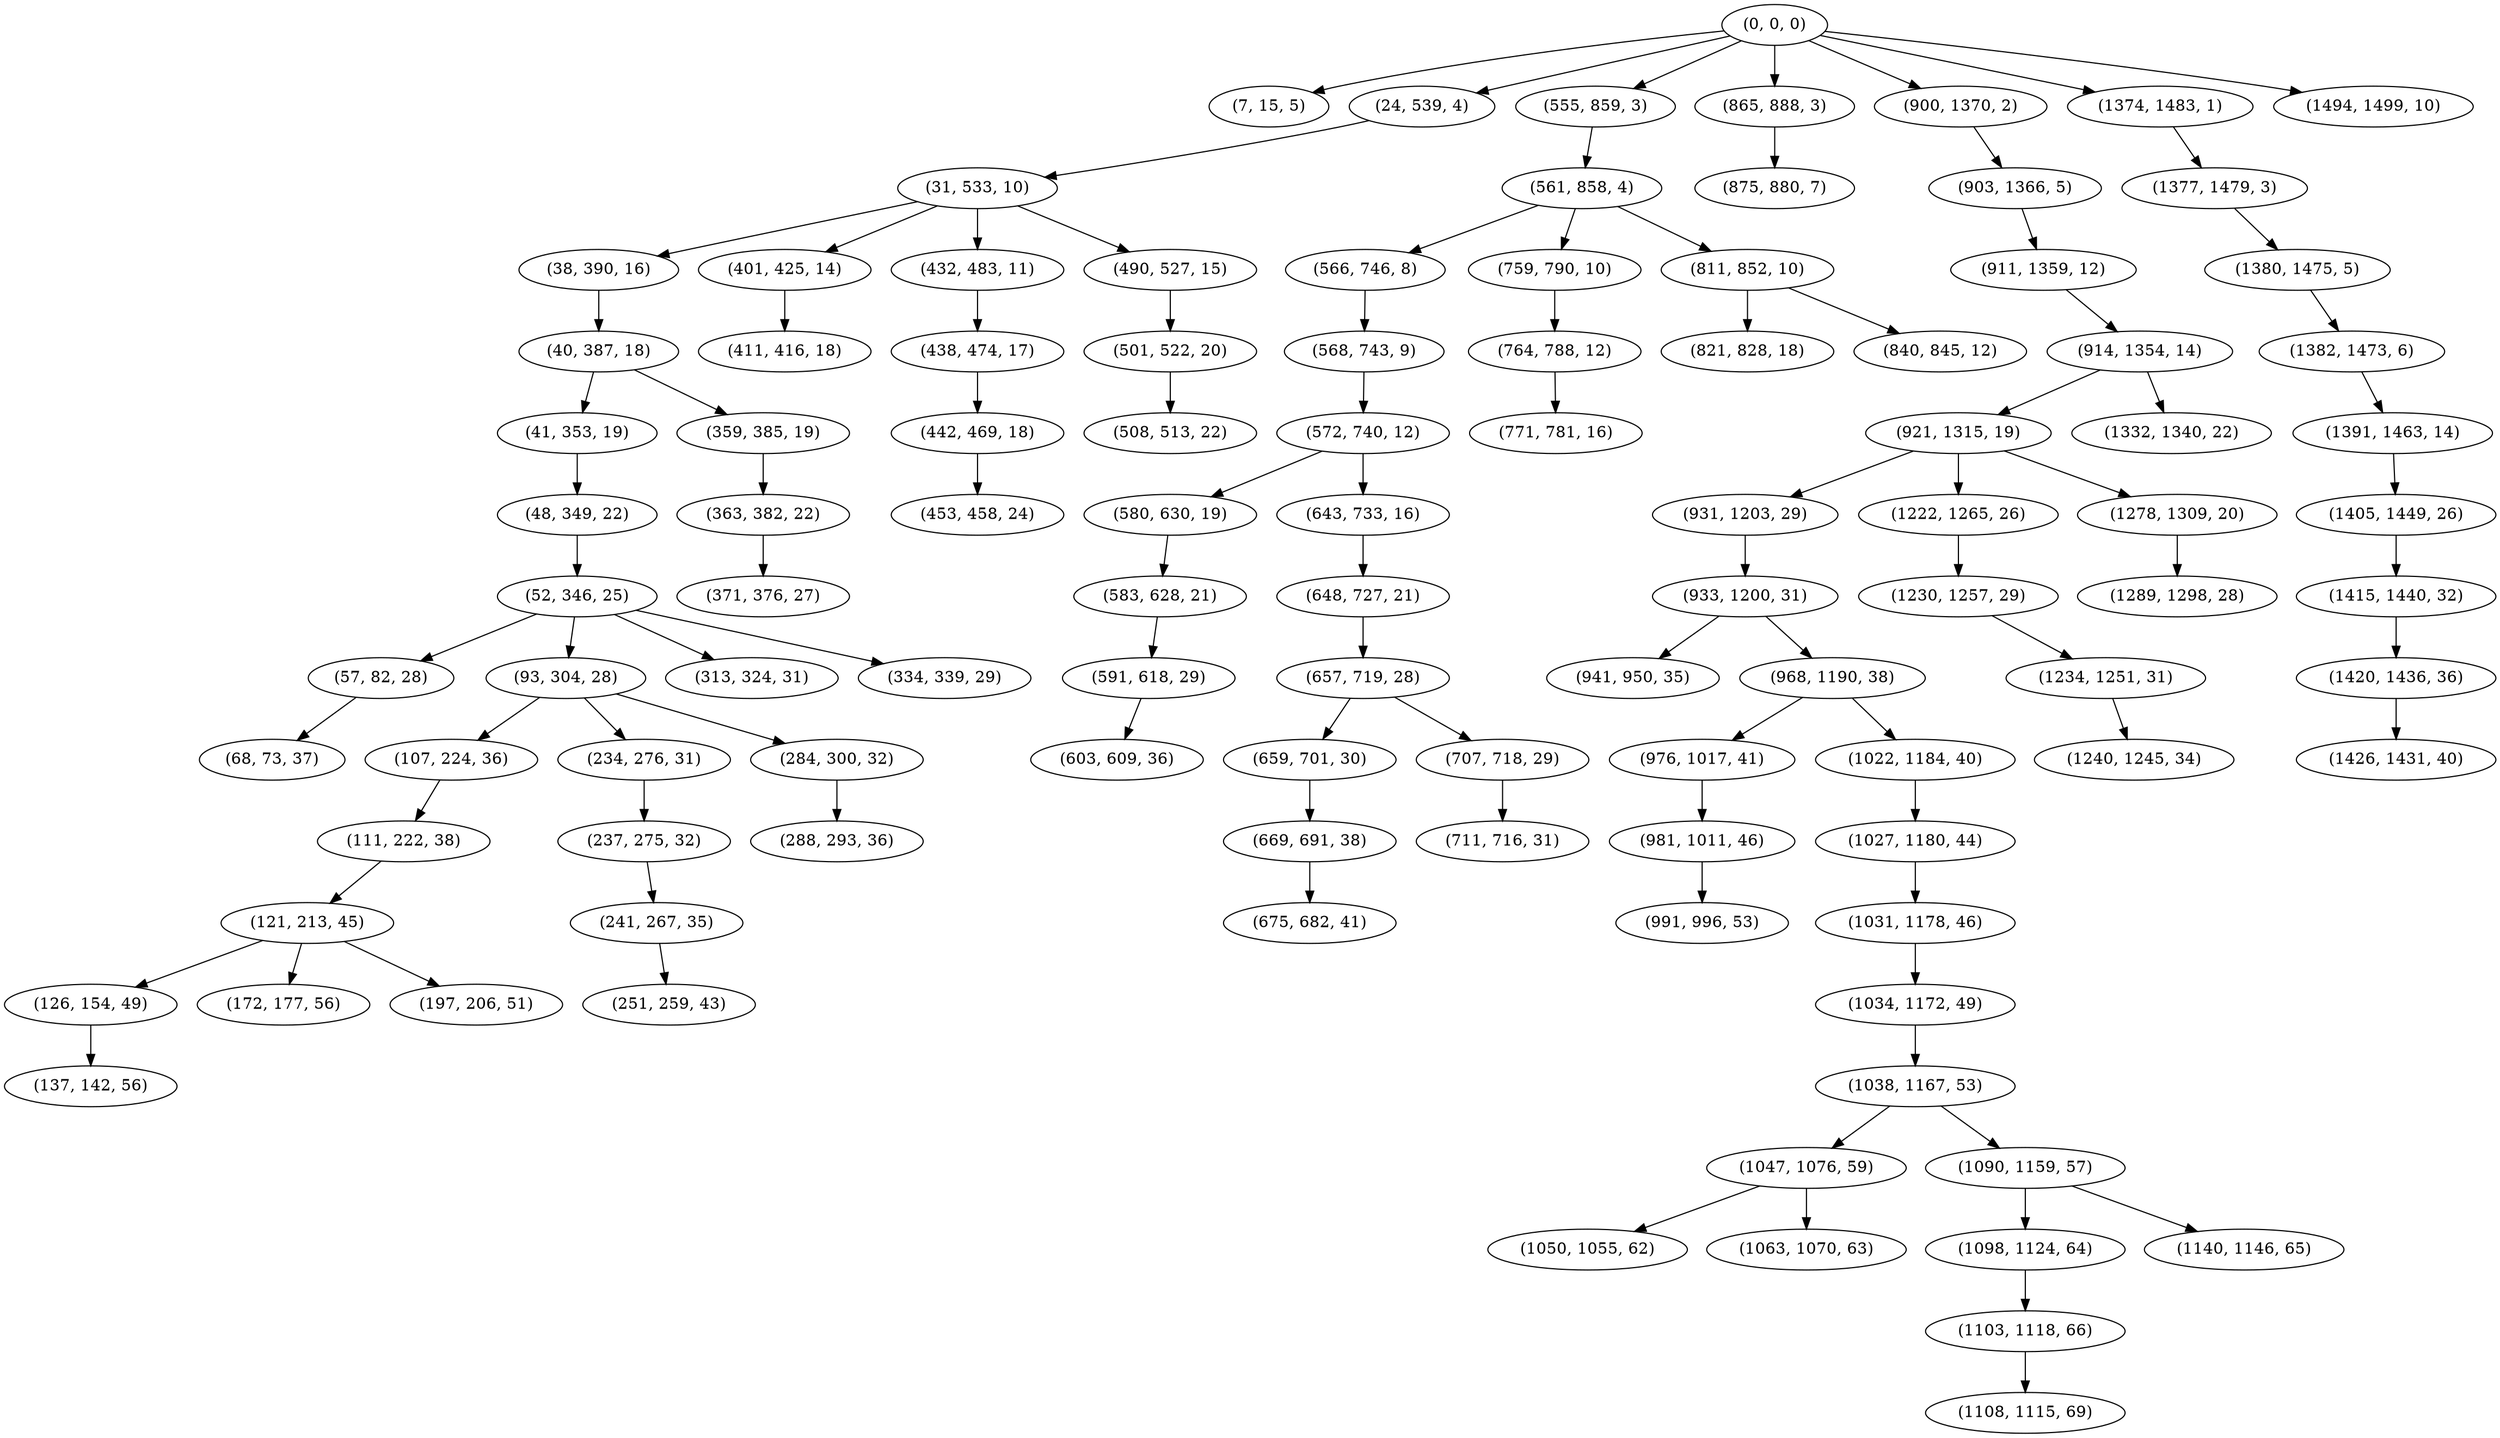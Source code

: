 digraph tree {
    "(0, 0, 0)";
    "(7, 15, 5)";
    "(24, 539, 4)";
    "(31, 533, 10)";
    "(38, 390, 16)";
    "(40, 387, 18)";
    "(41, 353, 19)";
    "(48, 349, 22)";
    "(52, 346, 25)";
    "(57, 82, 28)";
    "(68, 73, 37)";
    "(93, 304, 28)";
    "(107, 224, 36)";
    "(111, 222, 38)";
    "(121, 213, 45)";
    "(126, 154, 49)";
    "(137, 142, 56)";
    "(172, 177, 56)";
    "(197, 206, 51)";
    "(234, 276, 31)";
    "(237, 275, 32)";
    "(241, 267, 35)";
    "(251, 259, 43)";
    "(284, 300, 32)";
    "(288, 293, 36)";
    "(313, 324, 31)";
    "(334, 339, 29)";
    "(359, 385, 19)";
    "(363, 382, 22)";
    "(371, 376, 27)";
    "(401, 425, 14)";
    "(411, 416, 18)";
    "(432, 483, 11)";
    "(438, 474, 17)";
    "(442, 469, 18)";
    "(453, 458, 24)";
    "(490, 527, 15)";
    "(501, 522, 20)";
    "(508, 513, 22)";
    "(555, 859, 3)";
    "(561, 858, 4)";
    "(566, 746, 8)";
    "(568, 743, 9)";
    "(572, 740, 12)";
    "(580, 630, 19)";
    "(583, 628, 21)";
    "(591, 618, 29)";
    "(603, 609, 36)";
    "(643, 733, 16)";
    "(648, 727, 21)";
    "(657, 719, 28)";
    "(659, 701, 30)";
    "(669, 691, 38)";
    "(675, 682, 41)";
    "(707, 718, 29)";
    "(711, 716, 31)";
    "(759, 790, 10)";
    "(764, 788, 12)";
    "(771, 781, 16)";
    "(811, 852, 10)";
    "(821, 828, 18)";
    "(840, 845, 12)";
    "(865, 888, 3)";
    "(875, 880, 7)";
    "(900, 1370, 2)";
    "(903, 1366, 5)";
    "(911, 1359, 12)";
    "(914, 1354, 14)";
    "(921, 1315, 19)";
    "(931, 1203, 29)";
    "(933, 1200, 31)";
    "(941, 950, 35)";
    "(968, 1190, 38)";
    "(976, 1017, 41)";
    "(981, 1011, 46)";
    "(991, 996, 53)";
    "(1022, 1184, 40)";
    "(1027, 1180, 44)";
    "(1031, 1178, 46)";
    "(1034, 1172, 49)";
    "(1038, 1167, 53)";
    "(1047, 1076, 59)";
    "(1050, 1055, 62)";
    "(1063, 1070, 63)";
    "(1090, 1159, 57)";
    "(1098, 1124, 64)";
    "(1103, 1118, 66)";
    "(1108, 1115, 69)";
    "(1140, 1146, 65)";
    "(1222, 1265, 26)";
    "(1230, 1257, 29)";
    "(1234, 1251, 31)";
    "(1240, 1245, 34)";
    "(1278, 1309, 20)";
    "(1289, 1298, 28)";
    "(1332, 1340, 22)";
    "(1374, 1483, 1)";
    "(1377, 1479, 3)";
    "(1380, 1475, 5)";
    "(1382, 1473, 6)";
    "(1391, 1463, 14)";
    "(1405, 1449, 26)";
    "(1415, 1440, 32)";
    "(1420, 1436, 36)";
    "(1426, 1431, 40)";
    "(1494, 1499, 10)";
    "(0, 0, 0)" -> "(7, 15, 5)";
    "(0, 0, 0)" -> "(24, 539, 4)";
    "(0, 0, 0)" -> "(555, 859, 3)";
    "(0, 0, 0)" -> "(865, 888, 3)";
    "(0, 0, 0)" -> "(900, 1370, 2)";
    "(0, 0, 0)" -> "(1374, 1483, 1)";
    "(0, 0, 0)" -> "(1494, 1499, 10)";
    "(24, 539, 4)" -> "(31, 533, 10)";
    "(31, 533, 10)" -> "(38, 390, 16)";
    "(31, 533, 10)" -> "(401, 425, 14)";
    "(31, 533, 10)" -> "(432, 483, 11)";
    "(31, 533, 10)" -> "(490, 527, 15)";
    "(38, 390, 16)" -> "(40, 387, 18)";
    "(40, 387, 18)" -> "(41, 353, 19)";
    "(40, 387, 18)" -> "(359, 385, 19)";
    "(41, 353, 19)" -> "(48, 349, 22)";
    "(48, 349, 22)" -> "(52, 346, 25)";
    "(52, 346, 25)" -> "(57, 82, 28)";
    "(52, 346, 25)" -> "(93, 304, 28)";
    "(52, 346, 25)" -> "(313, 324, 31)";
    "(52, 346, 25)" -> "(334, 339, 29)";
    "(57, 82, 28)" -> "(68, 73, 37)";
    "(93, 304, 28)" -> "(107, 224, 36)";
    "(93, 304, 28)" -> "(234, 276, 31)";
    "(93, 304, 28)" -> "(284, 300, 32)";
    "(107, 224, 36)" -> "(111, 222, 38)";
    "(111, 222, 38)" -> "(121, 213, 45)";
    "(121, 213, 45)" -> "(126, 154, 49)";
    "(121, 213, 45)" -> "(172, 177, 56)";
    "(121, 213, 45)" -> "(197, 206, 51)";
    "(126, 154, 49)" -> "(137, 142, 56)";
    "(234, 276, 31)" -> "(237, 275, 32)";
    "(237, 275, 32)" -> "(241, 267, 35)";
    "(241, 267, 35)" -> "(251, 259, 43)";
    "(284, 300, 32)" -> "(288, 293, 36)";
    "(359, 385, 19)" -> "(363, 382, 22)";
    "(363, 382, 22)" -> "(371, 376, 27)";
    "(401, 425, 14)" -> "(411, 416, 18)";
    "(432, 483, 11)" -> "(438, 474, 17)";
    "(438, 474, 17)" -> "(442, 469, 18)";
    "(442, 469, 18)" -> "(453, 458, 24)";
    "(490, 527, 15)" -> "(501, 522, 20)";
    "(501, 522, 20)" -> "(508, 513, 22)";
    "(555, 859, 3)" -> "(561, 858, 4)";
    "(561, 858, 4)" -> "(566, 746, 8)";
    "(561, 858, 4)" -> "(759, 790, 10)";
    "(561, 858, 4)" -> "(811, 852, 10)";
    "(566, 746, 8)" -> "(568, 743, 9)";
    "(568, 743, 9)" -> "(572, 740, 12)";
    "(572, 740, 12)" -> "(580, 630, 19)";
    "(572, 740, 12)" -> "(643, 733, 16)";
    "(580, 630, 19)" -> "(583, 628, 21)";
    "(583, 628, 21)" -> "(591, 618, 29)";
    "(591, 618, 29)" -> "(603, 609, 36)";
    "(643, 733, 16)" -> "(648, 727, 21)";
    "(648, 727, 21)" -> "(657, 719, 28)";
    "(657, 719, 28)" -> "(659, 701, 30)";
    "(657, 719, 28)" -> "(707, 718, 29)";
    "(659, 701, 30)" -> "(669, 691, 38)";
    "(669, 691, 38)" -> "(675, 682, 41)";
    "(707, 718, 29)" -> "(711, 716, 31)";
    "(759, 790, 10)" -> "(764, 788, 12)";
    "(764, 788, 12)" -> "(771, 781, 16)";
    "(811, 852, 10)" -> "(821, 828, 18)";
    "(811, 852, 10)" -> "(840, 845, 12)";
    "(865, 888, 3)" -> "(875, 880, 7)";
    "(900, 1370, 2)" -> "(903, 1366, 5)";
    "(903, 1366, 5)" -> "(911, 1359, 12)";
    "(911, 1359, 12)" -> "(914, 1354, 14)";
    "(914, 1354, 14)" -> "(921, 1315, 19)";
    "(914, 1354, 14)" -> "(1332, 1340, 22)";
    "(921, 1315, 19)" -> "(931, 1203, 29)";
    "(921, 1315, 19)" -> "(1222, 1265, 26)";
    "(921, 1315, 19)" -> "(1278, 1309, 20)";
    "(931, 1203, 29)" -> "(933, 1200, 31)";
    "(933, 1200, 31)" -> "(941, 950, 35)";
    "(933, 1200, 31)" -> "(968, 1190, 38)";
    "(968, 1190, 38)" -> "(976, 1017, 41)";
    "(968, 1190, 38)" -> "(1022, 1184, 40)";
    "(976, 1017, 41)" -> "(981, 1011, 46)";
    "(981, 1011, 46)" -> "(991, 996, 53)";
    "(1022, 1184, 40)" -> "(1027, 1180, 44)";
    "(1027, 1180, 44)" -> "(1031, 1178, 46)";
    "(1031, 1178, 46)" -> "(1034, 1172, 49)";
    "(1034, 1172, 49)" -> "(1038, 1167, 53)";
    "(1038, 1167, 53)" -> "(1047, 1076, 59)";
    "(1038, 1167, 53)" -> "(1090, 1159, 57)";
    "(1047, 1076, 59)" -> "(1050, 1055, 62)";
    "(1047, 1076, 59)" -> "(1063, 1070, 63)";
    "(1090, 1159, 57)" -> "(1098, 1124, 64)";
    "(1090, 1159, 57)" -> "(1140, 1146, 65)";
    "(1098, 1124, 64)" -> "(1103, 1118, 66)";
    "(1103, 1118, 66)" -> "(1108, 1115, 69)";
    "(1222, 1265, 26)" -> "(1230, 1257, 29)";
    "(1230, 1257, 29)" -> "(1234, 1251, 31)";
    "(1234, 1251, 31)" -> "(1240, 1245, 34)";
    "(1278, 1309, 20)" -> "(1289, 1298, 28)";
    "(1374, 1483, 1)" -> "(1377, 1479, 3)";
    "(1377, 1479, 3)" -> "(1380, 1475, 5)";
    "(1380, 1475, 5)" -> "(1382, 1473, 6)";
    "(1382, 1473, 6)" -> "(1391, 1463, 14)";
    "(1391, 1463, 14)" -> "(1405, 1449, 26)";
    "(1405, 1449, 26)" -> "(1415, 1440, 32)";
    "(1415, 1440, 32)" -> "(1420, 1436, 36)";
    "(1420, 1436, 36)" -> "(1426, 1431, 40)";
}
